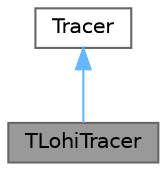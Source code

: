 digraph "TLohiTracer"
{
 // LATEX_PDF_SIZE
  bgcolor="transparent";
  edge [fontname=Helvetica,fontsize=10,labelfontname=Helvetica,labelfontsize=10];
  node [fontname=Helvetica,fontsize=10,shape=box,height=0.2,width=0.4];
  Node1 [id="Node000001",label="TLohiTracer",height=0.2,width=0.4,color="gray40", fillcolor="grey60", style="filled", fontcolor="black",tooltip="Class that represents a Tracer for T-LOHI protocol."];
  Node2 -> Node1 [id="edge1_Node000001_Node000002",dir="back",color="steelblue1",style="solid",tooltip=" "];
  Node2 [id="Node000002",label="Tracer",height=0.2,width=0.4,color="gray40", fillcolor="white", style="filled",tooltip=" "];
}

